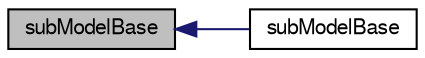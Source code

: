 digraph "subModelBase"
{
  bgcolor="transparent";
  edge [fontname="FreeSans",fontsize="10",labelfontname="FreeSans",labelfontsize="10"];
  node [fontname="FreeSans",fontsize="10",shape=record];
  rankdir="LR";
  Node1 [label="subModelBase",height=0.2,width=0.4,color="black", fillcolor="grey75", style="filled", fontcolor="black"];
  Node1 -> Node2 [dir="back",color="midnightblue",fontsize="10",style="solid",fontname="FreeSans"];
  Node2 [label="subModelBase",height=0.2,width=0.4,color="black",URL="$a28266.html#a23b01d50e2d377ba92466db9cfb5ebc7",tooltip="Construct from components without name. "];
}
